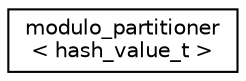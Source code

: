 digraph "Graphical Class Hierarchy"
{
  edge [fontname="Helvetica",fontsize="10",labelfontname="Helvetica",labelfontsize="10"];
  node [fontname="Helvetica",fontsize="10",shape=record];
  rankdir="LR";
  Node0 [label="modulo_partitioner\l\< hash_value_t \>",height=0.2,width=0.4,color="black", fillcolor="white", style="filled",URL="$structmodulo__partitioner.html",tooltip="Functor to map a hash value to a particular &#39;bin&#39; or partition number that uses the modulo operation..."];
}
